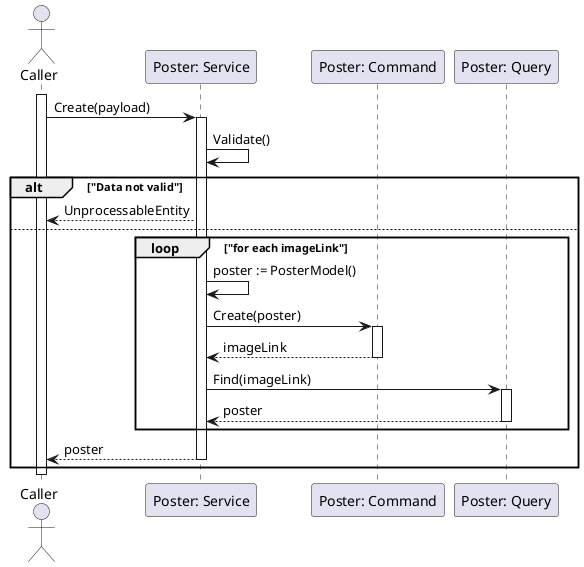 @startuml CreatePoster

actor Caller
participant "Poster: Service" as PosterService
participant "Poster: Command" as PosterCommand
participant "Poster: Query" as PosterQuery

activate Caller

Caller->PosterService: Create(payload)
activate PosterService
PosterService->PosterService: Validate()

alt "Data not valid"
    PosterService-->Caller: UnprocessableEntity
else
    loop "for each imageLink"
        PosterService->PosterService: poster := PosterModel()
        PosterService->PosterCommand: Create(poster)
        activate PosterCommand
        PosterCommand-->PosterService: imageLink
        deactivate PosterCommand

        PosterService->PosterQuery: Find(imageLink)
        activate PosterQuery
        PosterQuery-->PosterService: poster
        deactivate PosterQuery
    end
    PosterService-->Caller: poster
    deactivate PosterService
end

deactivate Caller

@enduml